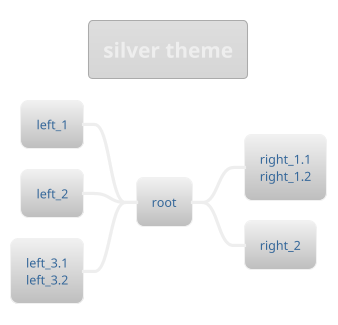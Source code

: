 ' Do not edit
' Theme Gallery
' autogenerated by script
'
@startmindmap
!theme silver
title silver theme
+ root
**:right_1.1
right_1.2;
++ right_2

left side

-- left_1
-- left_2
**:left_3.1
left_3.2;
@endmindmap
